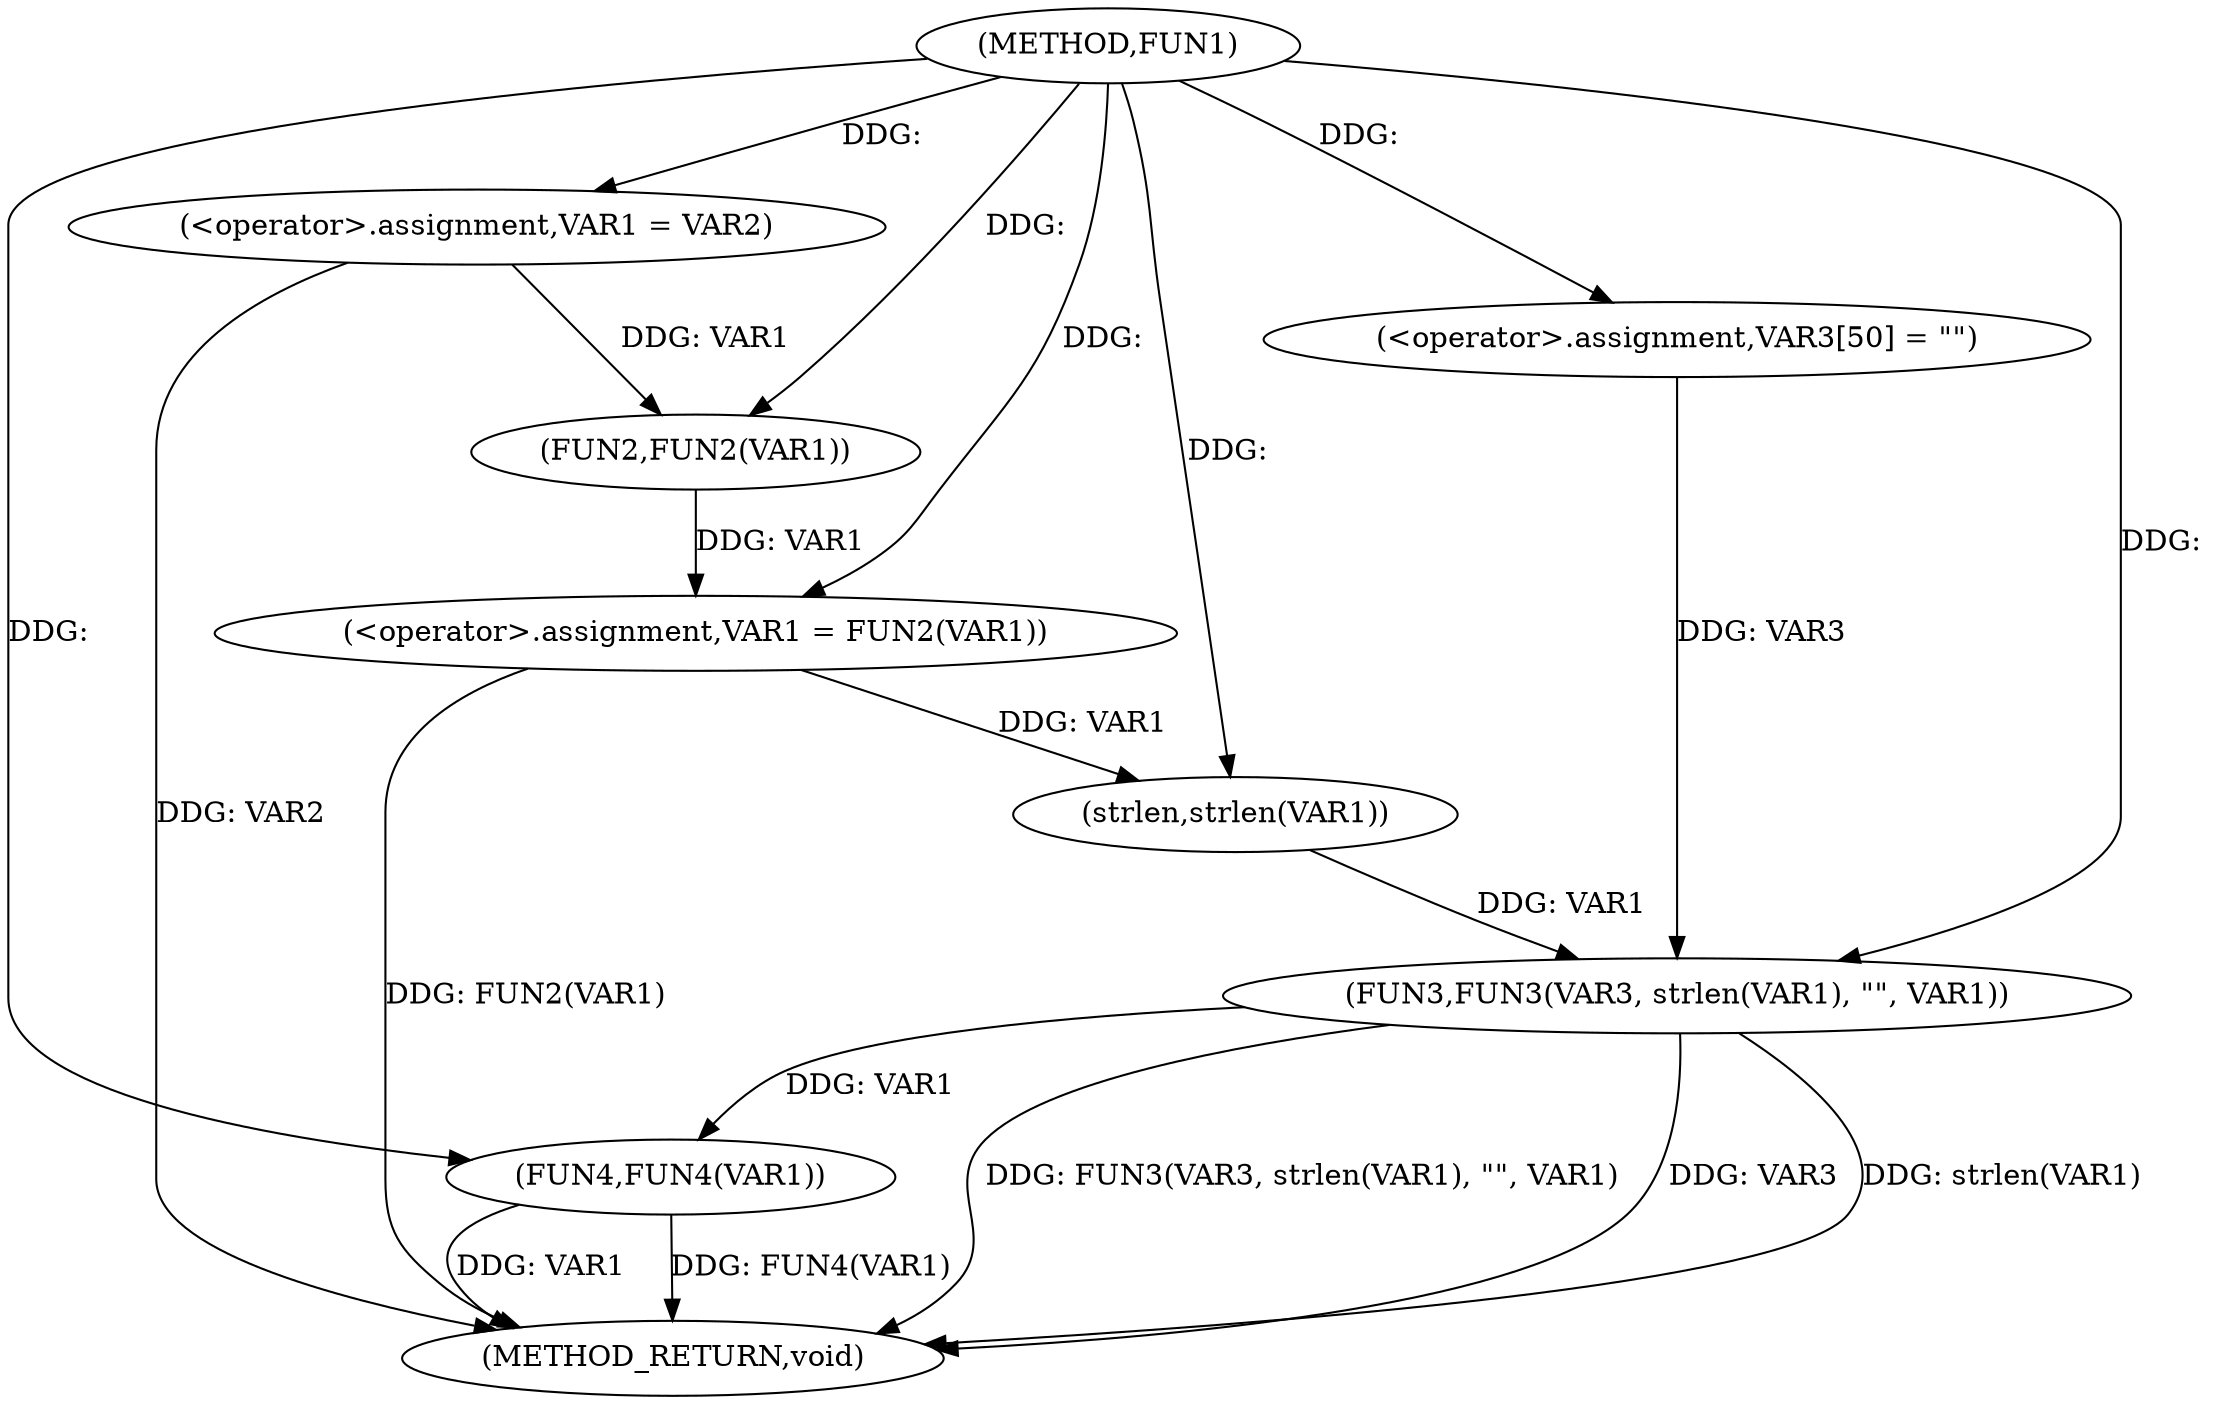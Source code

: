 digraph FUN1 {  
"1000100" [label = "(METHOD,FUN1)" ]
"1000124" [label = "(METHOD_RETURN,void)" ]
"1000104" [label = "(<operator>.assignment,VAR1 = VAR2)" ]
"1000107" [label = "(<operator>.assignment,VAR1 = FUN2(VAR1))" ]
"1000109" [label = "(FUN2,FUN2(VAR1))" ]
"1000113" [label = "(<operator>.assignment,VAR3[50] = \"\")" ]
"1000116" [label = "(FUN3,FUN3(VAR3, strlen(VAR1), \"\", VAR1))" ]
"1000118" [label = "(strlen,strlen(VAR1))" ]
"1000122" [label = "(FUN4,FUN4(VAR1))" ]
  "1000116" -> "1000124"  [ label = "DDG: VAR3"] 
  "1000122" -> "1000124"  [ label = "DDG: VAR1"] 
  "1000116" -> "1000124"  [ label = "DDG: strlen(VAR1)"] 
  "1000122" -> "1000124"  [ label = "DDG: FUN4(VAR1)"] 
  "1000116" -> "1000124"  [ label = "DDG: FUN3(VAR3, strlen(VAR1), \"\", VAR1)"] 
  "1000104" -> "1000124"  [ label = "DDG: VAR2"] 
  "1000107" -> "1000124"  [ label = "DDG: FUN2(VAR1)"] 
  "1000100" -> "1000104"  [ label = "DDG: "] 
  "1000109" -> "1000107"  [ label = "DDG: VAR1"] 
  "1000100" -> "1000107"  [ label = "DDG: "] 
  "1000104" -> "1000109"  [ label = "DDG: VAR1"] 
  "1000100" -> "1000109"  [ label = "DDG: "] 
  "1000100" -> "1000113"  [ label = "DDG: "] 
  "1000113" -> "1000116"  [ label = "DDG: VAR3"] 
  "1000100" -> "1000116"  [ label = "DDG: "] 
  "1000118" -> "1000116"  [ label = "DDG: VAR1"] 
  "1000107" -> "1000118"  [ label = "DDG: VAR1"] 
  "1000100" -> "1000118"  [ label = "DDG: "] 
  "1000116" -> "1000122"  [ label = "DDG: VAR1"] 
  "1000100" -> "1000122"  [ label = "DDG: "] 
}
